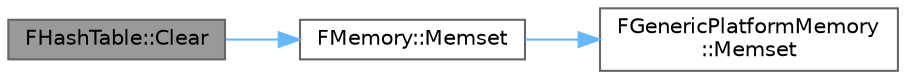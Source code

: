 digraph "FHashTable::Clear"
{
 // INTERACTIVE_SVG=YES
 // LATEX_PDF_SIZE
  bgcolor="transparent";
  edge [fontname=Helvetica,fontsize=10,labelfontname=Helvetica,labelfontsize=10];
  node [fontname=Helvetica,fontsize=10,shape=box,height=0.2,width=0.4];
  rankdir="LR";
  Node1 [id="Node000001",label="FHashTable::Clear",height=0.2,width=0.4,color="gray40", fillcolor="grey60", style="filled", fontcolor="black",tooltip=" "];
  Node1 -> Node2 [id="edge1_Node000001_Node000002",color="steelblue1",style="solid",tooltip=" "];
  Node2 [id="Node000002",label="FMemory::Memset",height=0.2,width=0.4,color="grey40", fillcolor="white", style="filled",URL="$de/d4a/structFMemory.html#a43a3e8842ca723b208628f1bcdde41a0",tooltip=" "];
  Node2 -> Node3 [id="edge2_Node000002_Node000003",color="steelblue1",style="solid",tooltip=" "];
  Node3 [id="Node000003",label="FGenericPlatformMemory\l::Memset",height=0.2,width=0.4,color="grey40", fillcolor="white", style="filled",URL="$d3/dfd/structFGenericPlatformMemory.html#a2a4b5993572aea4816cf4d77503358ed",tooltip=" "];
}
